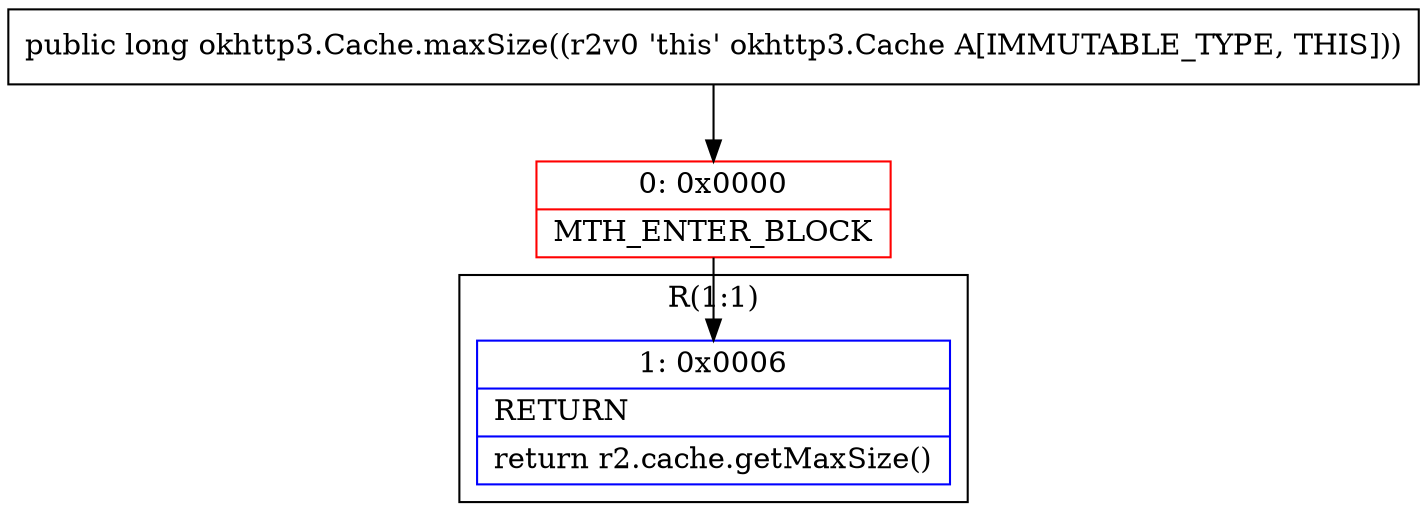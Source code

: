 digraph "CFG forokhttp3.Cache.maxSize()J" {
subgraph cluster_Region_872933534 {
label = "R(1:1)";
node [shape=record,color=blue];
Node_1 [shape=record,label="{1\:\ 0x0006|RETURN\l|return r2.cache.getMaxSize()\l}"];
}
Node_0 [shape=record,color=red,label="{0\:\ 0x0000|MTH_ENTER_BLOCK\l}"];
MethodNode[shape=record,label="{public long okhttp3.Cache.maxSize((r2v0 'this' okhttp3.Cache A[IMMUTABLE_TYPE, THIS])) }"];
MethodNode -> Node_0;
Node_0 -> Node_1;
}

